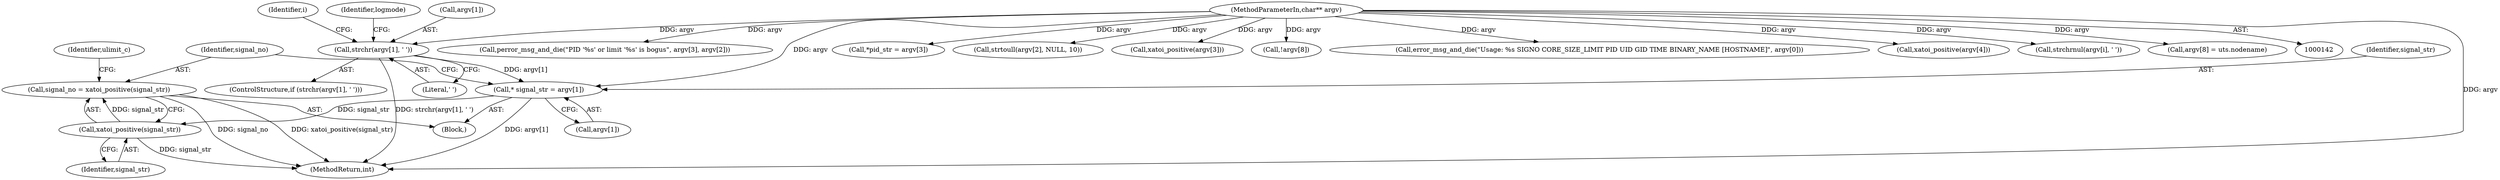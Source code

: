 digraph "0_abrt_4f2c1ddd3e3b81d2d5146b883115371f1cada9f9@API" {
"1000263" [label="(Call,signal_no = xatoi_positive(signal_str))"];
"1000265" [label="(Call,xatoi_positive(signal_str))"];
"1000257" [label="(Call,* signal_str = argv[1])"];
"1000177" [label="(Call,strchr(argv[1], ' '))"];
"1000144" [label="(MethodParameterIn,char** argv)"];
"1000321" [label="(Call,perror_msg_and_die(\"PID '%s' or limit '%s' is bogus\", argv[3], argv[2]))"];
"1000186" [label="(Identifier,i)"];
"1000263" [label="(Call,signal_no = xatoi_positive(signal_str))"];
"1000295" [label="(Call,*pid_str = argv[3])"];
"1000266" [label="(Identifier,signal_str)"];
"1000181" [label="(Literal,' ')"];
"1000270" [label="(Call,strtoull(argv[2], NULL, 10))"];
"1000176" [label="(ControlStructure,if (strchr(argv[1], ' ')))"];
"1000303" [label="(Call,xatoi_positive(argv[3]))"];
"1000177" [label="(Call,strchr(argv[1], ' '))"];
"1000144" [label="(MethodParameterIn,char** argv)"];
"1000346" [label="(Call,!argv[8])"];
"1000258" [label="(Identifier,signal_str)"];
"1000204" [label="(Identifier,logmode)"];
"1000171" [label="(Call,error_msg_and_die(\"Usage: %s SIGNO CORE_SIZE_LIMIT PID UID GID TIME BINARY_NAME [HOSTNAME]\", argv[0]))"];
"1000257" [label="(Call,* signal_str = argv[1])"];
"1000310" [label="(Call,xatoi_positive(argv[4]))"];
"1000269" [label="(Identifier,ulimit_c)"];
"1000145" [label="(Block,)"];
"1000265" [label="(Call,xatoi_positive(signal_str))"];
"1000264" [label="(Identifier,signal_no)"];
"1000178" [label="(Call,argv[1])"];
"1000196" [label="(Call,strchrnul(argv[i], ' '))"];
"1001180" [label="(MethodReturn,int)"];
"1000259" [label="(Call,argv[1])"];
"1000354" [label="(Call,argv[8] = uts.nodename)"];
"1000263" -> "1000145"  [label="AST: "];
"1000263" -> "1000265"  [label="CFG: "];
"1000264" -> "1000263"  [label="AST: "];
"1000265" -> "1000263"  [label="AST: "];
"1000269" -> "1000263"  [label="CFG: "];
"1000263" -> "1001180"  [label="DDG: xatoi_positive(signal_str)"];
"1000263" -> "1001180"  [label="DDG: signal_no"];
"1000265" -> "1000263"  [label="DDG: signal_str"];
"1000265" -> "1000266"  [label="CFG: "];
"1000266" -> "1000265"  [label="AST: "];
"1000265" -> "1001180"  [label="DDG: signal_str"];
"1000257" -> "1000265"  [label="DDG: signal_str"];
"1000257" -> "1000145"  [label="AST: "];
"1000257" -> "1000259"  [label="CFG: "];
"1000258" -> "1000257"  [label="AST: "];
"1000259" -> "1000257"  [label="AST: "];
"1000264" -> "1000257"  [label="CFG: "];
"1000257" -> "1001180"  [label="DDG: argv[1]"];
"1000177" -> "1000257"  [label="DDG: argv[1]"];
"1000144" -> "1000257"  [label="DDG: argv"];
"1000177" -> "1000176"  [label="AST: "];
"1000177" -> "1000181"  [label="CFG: "];
"1000178" -> "1000177"  [label="AST: "];
"1000181" -> "1000177"  [label="AST: "];
"1000186" -> "1000177"  [label="CFG: "];
"1000204" -> "1000177"  [label="CFG: "];
"1000177" -> "1001180"  [label="DDG: strchr(argv[1], ' ')"];
"1000144" -> "1000177"  [label="DDG: argv"];
"1000144" -> "1000142"  [label="AST: "];
"1000144" -> "1001180"  [label="DDG: argv"];
"1000144" -> "1000171"  [label="DDG: argv"];
"1000144" -> "1000196"  [label="DDG: argv"];
"1000144" -> "1000270"  [label="DDG: argv"];
"1000144" -> "1000295"  [label="DDG: argv"];
"1000144" -> "1000303"  [label="DDG: argv"];
"1000144" -> "1000310"  [label="DDG: argv"];
"1000144" -> "1000321"  [label="DDG: argv"];
"1000144" -> "1000346"  [label="DDG: argv"];
"1000144" -> "1000354"  [label="DDG: argv"];
}
